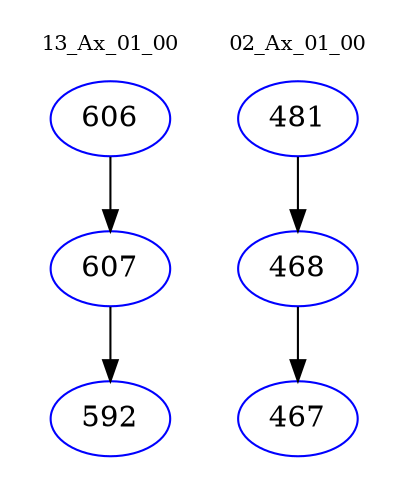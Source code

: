 digraph{
subgraph cluster_0 {
color = white
label = "13_Ax_01_00";
fontsize=10;
T0_606 [label="606", color="blue"]
T0_606 -> T0_607 [color="black"]
T0_607 [label="607", color="blue"]
T0_607 -> T0_592 [color="black"]
T0_592 [label="592", color="blue"]
}
subgraph cluster_1 {
color = white
label = "02_Ax_01_00";
fontsize=10;
T1_481 [label="481", color="blue"]
T1_481 -> T1_468 [color="black"]
T1_468 [label="468", color="blue"]
T1_468 -> T1_467 [color="black"]
T1_467 [label="467", color="blue"]
}
}

